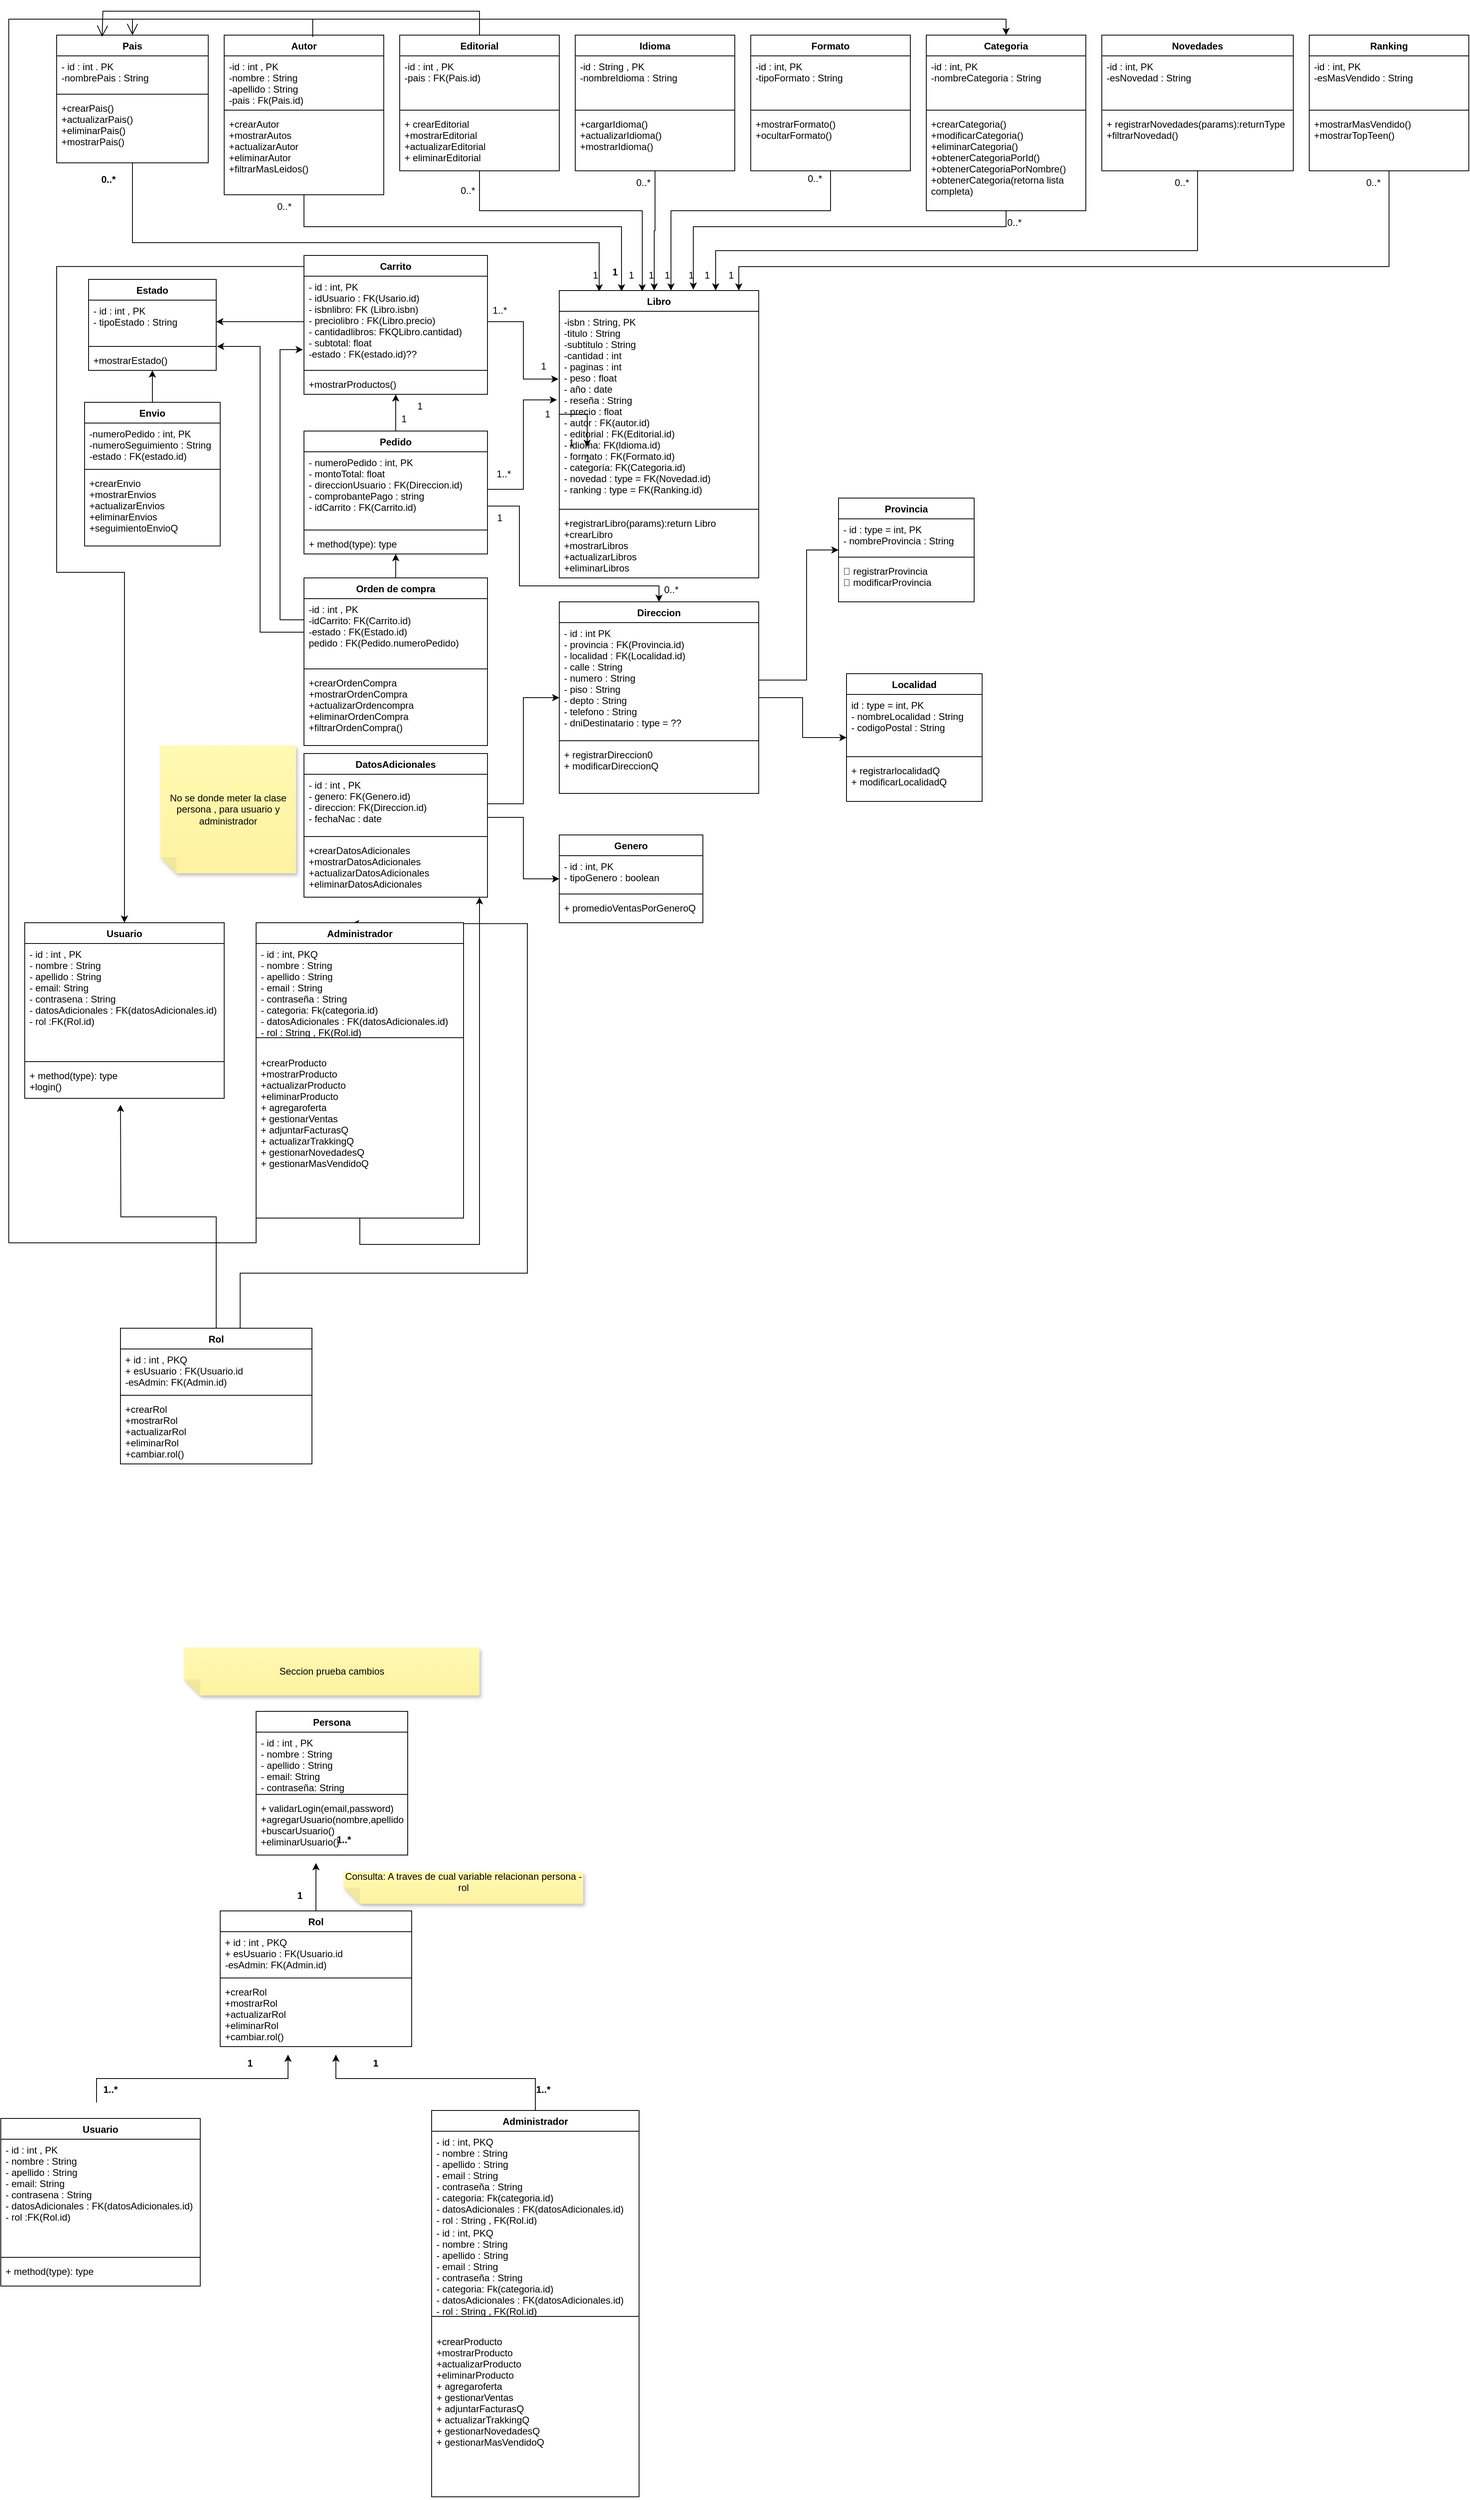 <mxfile version="20.5.1" type="device"><diagram id="RPrsGjgtALGVi8eHBsVi" name="Página-1"><mxGraphModel dx="1108" dy="5131" grid="1" gridSize="10" guides="1" tooltips="1" connect="1" arrows="1" fold="1" page="1" pageScale="1" pageWidth="3300" pageHeight="4681" math="0" shadow="0"><root><mxCell id="0"/><mxCell id="1" parent="0"/><mxCell id="KtkGh6tQBa25c3It2I7N-142" style="edgeStyle=orthogonalEdgeStyle;rounded=0;orthogonalLoop=1;jettySize=auto;html=1;entryX=0.2;entryY=0.003;entryDx=0;entryDy=0;entryPerimeter=0;" parent="1" source="KtkGh6tQBa25c3It2I7N-6" target="KtkGh6tQBa25c3It2I7N-34" edge="1"><mxGeometry relative="1" as="geometry"><Array as="points"><mxPoint x="165" y="300"/><mxPoint x="750" y="300"/></Array></mxGeometry></mxCell><mxCell id="KtkGh6tQBa25c3It2I7N-6" value="Pais" style="swimlane;fontStyle=1;align=center;verticalAlign=top;childLayout=stackLayout;horizontal=1;startSize=26;horizontalStack=0;resizeParent=1;resizeParentMax=0;resizeLast=0;collapsible=1;marginBottom=0;" parent="1" vertex="1"><mxGeometry x="70" y="40" width="190" height="160" as="geometry"/></mxCell><mxCell id="KtkGh6tQBa25c3It2I7N-7" value="- id : int . PK&#10;-nombrePais : String" style="text;strokeColor=none;fillColor=none;align=left;verticalAlign=top;spacingLeft=4;spacingRight=4;overflow=hidden;rotatable=0;points=[[0,0.5],[1,0.5]];portConstraint=eastwest;" parent="KtkGh6tQBa25c3It2I7N-6" vertex="1"><mxGeometry y="26" width="190" height="44" as="geometry"/></mxCell><mxCell id="KtkGh6tQBa25c3It2I7N-8" value="" style="line;strokeWidth=1;fillColor=none;align=left;verticalAlign=middle;spacingTop=-1;spacingLeft=3;spacingRight=3;rotatable=0;labelPosition=right;points=[];portConstraint=eastwest;strokeColor=inherit;" parent="KtkGh6tQBa25c3It2I7N-6" vertex="1"><mxGeometry y="70" width="190" height="8" as="geometry"/></mxCell><mxCell id="KtkGh6tQBa25c3It2I7N-9" value="+crearPais()&#10;+actualizarPais()&#10;+eliminarPais()&#10;+mostrarPais()" style="text;strokeColor=none;fillColor=none;align=left;verticalAlign=top;spacingLeft=4;spacingRight=4;overflow=hidden;rotatable=0;points=[[0,0.5],[1,0.5]];portConstraint=eastwest;" parent="KtkGh6tQBa25c3It2I7N-6" vertex="1"><mxGeometry y="78" width="190" height="82" as="geometry"/></mxCell><mxCell id="KtkGh6tQBa25c3It2I7N-143" style="edgeStyle=orthogonalEdgeStyle;rounded=0;orthogonalLoop=1;jettySize=auto;html=1;entryX=0.312;entryY=0.003;entryDx=0;entryDy=0;entryPerimeter=0;" parent="1" source="KtkGh6tQBa25c3It2I7N-10" target="KtkGh6tQBa25c3It2I7N-34" edge="1"><mxGeometry relative="1" as="geometry"><Array as="points"><mxPoint x="380" y="280"/><mxPoint x="778" y="280"/></Array></mxGeometry></mxCell><mxCell id="KtkGh6tQBa25c3It2I7N-10" value="Autor" style="swimlane;fontStyle=1;align=center;verticalAlign=top;childLayout=stackLayout;horizontal=1;startSize=26;horizontalStack=0;resizeParent=1;resizeParentMax=0;resizeLast=0;collapsible=1;marginBottom=0;" parent="1" vertex="1"><mxGeometry x="280" y="40" width="200" height="200" as="geometry"/></mxCell><mxCell id="KtkGh6tQBa25c3It2I7N-11" value="-id : int , PK&#10;-nombre : String&#10;-apellido : String&#10;-pais : Fk(Pais.id)" style="text;strokeColor=none;fillColor=none;align=left;verticalAlign=top;spacingLeft=4;spacingRight=4;overflow=hidden;rotatable=0;points=[[0,0.5],[1,0.5]];portConstraint=eastwest;" parent="KtkGh6tQBa25c3It2I7N-10" vertex="1"><mxGeometry y="26" width="200" height="64" as="geometry"/></mxCell><mxCell id="KtkGh6tQBa25c3It2I7N-12" value="" style="line;strokeWidth=1;fillColor=none;align=left;verticalAlign=middle;spacingTop=-1;spacingLeft=3;spacingRight=3;rotatable=0;labelPosition=right;points=[];portConstraint=eastwest;strokeColor=inherit;" parent="KtkGh6tQBa25c3It2I7N-10" vertex="1"><mxGeometry y="90" width="200" height="8" as="geometry"/></mxCell><mxCell id="KtkGh6tQBa25c3It2I7N-13" value="+crearAutor&#10;+mostrarAutos&#10;+actualizarAutor&#10;+eliminarAutor&#10;+filtrarMasLeidos()" style="text;strokeColor=none;fillColor=none;align=left;verticalAlign=top;spacingLeft=4;spacingRight=4;overflow=hidden;rotatable=0;points=[[0,0.5],[1,0.5]];portConstraint=eastwest;" parent="KtkGh6tQBa25c3It2I7N-10" vertex="1"><mxGeometry y="98" width="200" height="102" as="geometry"/></mxCell><mxCell id="KtkGh6tQBa25c3It2I7N-144" style="edgeStyle=orthogonalEdgeStyle;rounded=0;orthogonalLoop=1;jettySize=auto;html=1;entryX=0.416;entryY=0.003;entryDx=0;entryDy=0;entryPerimeter=0;" parent="1" source="KtkGh6tQBa25c3It2I7N-14" target="KtkGh6tQBa25c3It2I7N-34" edge="1"><mxGeometry relative="1" as="geometry"><Array as="points"><mxPoint x="600" y="260"/><mxPoint x="804" y="260"/></Array></mxGeometry></mxCell><mxCell id="KtkGh6tQBa25c3It2I7N-14" value="Editorial" style="swimlane;fontStyle=1;align=center;verticalAlign=top;childLayout=stackLayout;horizontal=1;startSize=26;horizontalStack=0;resizeParent=1;resizeParentMax=0;resizeLast=0;collapsible=1;marginBottom=0;" parent="1" vertex="1"><mxGeometry x="500" y="40" width="200" height="170" as="geometry"/></mxCell><mxCell id="KtkGh6tQBa25c3It2I7N-15" value="-id : int , PK&#10;-pais : FK(Pais.id)" style="text;strokeColor=none;fillColor=none;align=left;verticalAlign=top;spacingLeft=4;spacingRight=4;overflow=hidden;rotatable=0;points=[[0,0.5],[1,0.5]];portConstraint=eastwest;" parent="KtkGh6tQBa25c3It2I7N-14" vertex="1"><mxGeometry y="26" width="200" height="64" as="geometry"/></mxCell><mxCell id="KtkGh6tQBa25c3It2I7N-16" value="" style="line;strokeWidth=1;fillColor=none;align=left;verticalAlign=middle;spacingTop=-1;spacingLeft=3;spacingRight=3;rotatable=0;labelPosition=right;points=[];portConstraint=eastwest;strokeColor=inherit;" parent="KtkGh6tQBa25c3It2I7N-14" vertex="1"><mxGeometry y="90" width="200" height="8" as="geometry"/></mxCell><mxCell id="KtkGh6tQBa25c3It2I7N-17" value="+ crearEditorial&#10;+mostrarEditorial&#10;+actualizarEditorial&#10;+ eliminarEditorial&#10;" style="text;strokeColor=none;fillColor=none;align=left;verticalAlign=top;spacingLeft=4;spacingRight=4;overflow=hidden;rotatable=0;points=[[0,0.5],[1,0.5]];portConstraint=eastwest;" parent="KtkGh6tQBa25c3It2I7N-14" vertex="1"><mxGeometry y="98" width="200" height="72" as="geometry"/></mxCell><mxCell id="KtkGh6tQBa25c3It2I7N-145" style="edgeStyle=orthogonalEdgeStyle;rounded=0;orthogonalLoop=1;jettySize=auto;html=1;entryX=0.476;entryY=0;entryDx=0;entryDy=0;entryPerimeter=0;" parent="1" source="KtkGh6tQBa25c3It2I7N-18" target="KtkGh6tQBa25c3It2I7N-34" edge="1"><mxGeometry relative="1" as="geometry"><mxPoint x="819" y="350" as="targetPoint"/></mxGeometry></mxCell><mxCell id="KtkGh6tQBa25c3It2I7N-18" value="Idioma" style="swimlane;fontStyle=1;align=center;verticalAlign=top;childLayout=stackLayout;horizontal=1;startSize=26;horizontalStack=0;resizeParent=1;resizeParentMax=0;resizeLast=0;collapsible=1;marginBottom=0;" parent="1" vertex="1"><mxGeometry x="720" y="40" width="200" height="170" as="geometry"/></mxCell><mxCell id="KtkGh6tQBa25c3It2I7N-19" value="-id : String , PK&#10;-nombreIdioma : String" style="text;strokeColor=none;fillColor=none;align=left;verticalAlign=top;spacingLeft=4;spacingRight=4;overflow=hidden;rotatable=0;points=[[0,0.5],[1,0.5]];portConstraint=eastwest;" parent="KtkGh6tQBa25c3It2I7N-18" vertex="1"><mxGeometry y="26" width="200" height="64" as="geometry"/></mxCell><mxCell id="KtkGh6tQBa25c3It2I7N-20" value="" style="line;strokeWidth=1;fillColor=none;align=left;verticalAlign=middle;spacingTop=-1;spacingLeft=3;spacingRight=3;rotatable=0;labelPosition=right;points=[];portConstraint=eastwest;strokeColor=inherit;" parent="KtkGh6tQBa25c3It2I7N-18" vertex="1"><mxGeometry y="90" width="200" height="8" as="geometry"/></mxCell><mxCell id="KtkGh6tQBa25c3It2I7N-21" value="+cargarIdioma()&#10;+actualizarIdioma()&#10;+mostrarIdioma()&#10;" style="text;strokeColor=none;fillColor=none;align=left;verticalAlign=top;spacingLeft=4;spacingRight=4;overflow=hidden;rotatable=0;points=[[0,0.5],[1,0.5]];portConstraint=eastwest;" parent="KtkGh6tQBa25c3It2I7N-18" vertex="1"><mxGeometry y="98" width="200" height="72" as="geometry"/></mxCell><mxCell id="KtkGh6tQBa25c3It2I7N-147" style="edgeStyle=orthogonalEdgeStyle;rounded=0;orthogonalLoop=1;jettySize=auto;html=1;entryX=0.56;entryY=0;entryDx=0;entryDy=0;entryPerimeter=0;" parent="1" source="KtkGh6tQBa25c3It2I7N-22" target="KtkGh6tQBa25c3It2I7N-34" edge="1"><mxGeometry relative="1" as="geometry"><mxPoint x="840" y="350" as="targetPoint"/><Array as="points"><mxPoint x="1040" y="260"/><mxPoint x="840" y="260"/></Array></mxGeometry></mxCell><mxCell id="KtkGh6tQBa25c3It2I7N-22" value="Formato&#10;" style="swimlane;fontStyle=1;align=center;verticalAlign=top;childLayout=stackLayout;horizontal=1;startSize=26;horizontalStack=0;resizeParent=1;resizeParentMax=0;resizeLast=0;collapsible=1;marginBottom=0;" parent="1" vertex="1"><mxGeometry x="940" y="40" width="200" height="170" as="geometry"/></mxCell><mxCell id="KtkGh6tQBa25c3It2I7N-23" value="-id : int, PK&#10;-tipoFormato : String" style="text;strokeColor=none;fillColor=none;align=left;verticalAlign=top;spacingLeft=4;spacingRight=4;overflow=hidden;rotatable=0;points=[[0,0.5],[1,0.5]];portConstraint=eastwest;" parent="KtkGh6tQBa25c3It2I7N-22" vertex="1"><mxGeometry y="26" width="200" height="64" as="geometry"/></mxCell><mxCell id="KtkGh6tQBa25c3It2I7N-24" value="" style="line;strokeWidth=1;fillColor=none;align=left;verticalAlign=middle;spacingTop=-1;spacingLeft=3;spacingRight=3;rotatable=0;labelPosition=right;points=[];portConstraint=eastwest;strokeColor=inherit;" parent="KtkGh6tQBa25c3It2I7N-22" vertex="1"><mxGeometry y="90" width="200" height="8" as="geometry"/></mxCell><mxCell id="KtkGh6tQBa25c3It2I7N-25" value="+mostrarFormato()&#10;+ocultarFormato()" style="text;strokeColor=none;fillColor=none;align=left;verticalAlign=top;spacingLeft=4;spacingRight=4;overflow=hidden;rotatable=0;points=[[0,0.5],[1,0.5]];portConstraint=eastwest;" parent="KtkGh6tQBa25c3It2I7N-22" vertex="1"><mxGeometry y="98" width="200" height="72" as="geometry"/></mxCell><mxCell id="KtkGh6tQBa25c3It2I7N-148" style="edgeStyle=orthogonalEdgeStyle;rounded=0;orthogonalLoop=1;jettySize=auto;html=1;entryX=0.672;entryY=-0.003;entryDx=0;entryDy=0;entryPerimeter=0;" parent="1" source="KtkGh6tQBa25c3It2I7N-26" target="KtkGh6tQBa25c3It2I7N-34" edge="1"><mxGeometry relative="1" as="geometry"><Array as="points"><mxPoint x="1260" y="280"/><mxPoint x="868" y="280"/></Array></mxGeometry></mxCell><mxCell id="KtkGh6tQBa25c3It2I7N-26" value="Categoria" style="swimlane;fontStyle=1;align=center;verticalAlign=top;childLayout=stackLayout;horizontal=1;startSize=26;horizontalStack=0;resizeParent=1;resizeParentMax=0;resizeLast=0;collapsible=1;marginBottom=0;" parent="1" vertex="1"><mxGeometry x="1160" y="40" width="200" height="220" as="geometry"/></mxCell><mxCell id="KtkGh6tQBa25c3It2I7N-27" value="-id : int, PK&#10;-nombreCategoria : String" style="text;strokeColor=none;fillColor=none;align=left;verticalAlign=top;spacingLeft=4;spacingRight=4;overflow=hidden;rotatable=0;points=[[0,0.5],[1,0.5]];portConstraint=eastwest;" parent="KtkGh6tQBa25c3It2I7N-26" vertex="1"><mxGeometry y="26" width="200" height="64" as="geometry"/></mxCell><mxCell id="KtkGh6tQBa25c3It2I7N-28" value="" style="line;strokeWidth=1;fillColor=none;align=left;verticalAlign=middle;spacingTop=-1;spacingLeft=3;spacingRight=3;rotatable=0;labelPosition=right;points=[];portConstraint=eastwest;strokeColor=inherit;" parent="KtkGh6tQBa25c3It2I7N-26" vertex="1"><mxGeometry y="90" width="200" height="8" as="geometry"/></mxCell><mxCell id="KtkGh6tQBa25c3It2I7N-29" value="+crearCategoria()&#10;+modificarCategoria()&#10;+eliminarCategoria()&#10;+obtenerCategoriaPorId()&#10;+obtenerCategoriaPorNombre()&#10;+obtenerCategoria(retorna lista &#10;completa)&#10;" style="text;strokeColor=none;fillColor=none;align=left;verticalAlign=top;spacingLeft=4;spacingRight=4;overflow=hidden;rotatable=0;points=[[0,0.5],[1,0.5]];portConstraint=eastwest;" parent="KtkGh6tQBa25c3It2I7N-26" vertex="1"><mxGeometry y="98" width="200" height="122" as="geometry"/></mxCell><mxCell id="KtkGh6tQBa25c3It2I7N-149" style="edgeStyle=orthogonalEdgeStyle;rounded=0;orthogonalLoop=1;jettySize=auto;html=1;entryX=0.784;entryY=0;entryDx=0;entryDy=0;entryPerimeter=0;" parent="1" source="KtkGh6tQBa25c3It2I7N-30" target="KtkGh6tQBa25c3It2I7N-34" edge="1"><mxGeometry relative="1" as="geometry"><mxPoint x="896" y="356" as="targetPoint"/><Array as="points"><mxPoint x="1500" y="310"/><mxPoint x="896" y="310"/></Array></mxGeometry></mxCell><mxCell id="KtkGh6tQBa25c3It2I7N-30" value="Novedades" style="swimlane;fontStyle=1;align=center;verticalAlign=top;childLayout=stackLayout;horizontal=1;startSize=26;horizontalStack=0;resizeParent=1;resizeParentMax=0;resizeLast=0;collapsible=1;marginBottom=0;" parent="1" vertex="1"><mxGeometry x="1380" y="40" width="240" height="170" as="geometry"/></mxCell><mxCell id="KtkGh6tQBa25c3It2I7N-31" value="-id : int, PK&#10;-esNovedad : String" style="text;strokeColor=none;fillColor=none;align=left;verticalAlign=top;spacingLeft=4;spacingRight=4;overflow=hidden;rotatable=0;points=[[0,0.5],[1,0.5]];portConstraint=eastwest;" parent="KtkGh6tQBa25c3It2I7N-30" vertex="1"><mxGeometry y="26" width="240" height="64" as="geometry"/></mxCell><mxCell id="KtkGh6tQBa25c3It2I7N-32" value="" style="line;strokeWidth=1;fillColor=none;align=left;verticalAlign=middle;spacingTop=-1;spacingLeft=3;spacingRight=3;rotatable=0;labelPosition=right;points=[];portConstraint=eastwest;strokeColor=inherit;" parent="KtkGh6tQBa25c3It2I7N-30" vertex="1"><mxGeometry y="90" width="240" height="8" as="geometry"/></mxCell><mxCell id="KtkGh6tQBa25c3It2I7N-33" value="+ registrarNovedades(params):returnType&#10;+filtrarNovedad()" style="text;strokeColor=none;fillColor=none;align=left;verticalAlign=top;spacingLeft=4;spacingRight=4;overflow=hidden;rotatable=0;points=[[0,0.5],[1,0.5]];portConstraint=eastwest;" parent="KtkGh6tQBa25c3It2I7N-30" vertex="1"><mxGeometry y="98" width="240" height="72" as="geometry"/></mxCell><mxCell id="KtkGh6tQBa25c3It2I7N-34" value="Libro" style="swimlane;fontStyle=1;align=center;verticalAlign=top;childLayout=stackLayout;horizontal=1;startSize=26;horizontalStack=0;resizeParent=1;resizeParentMax=0;resizeLast=0;collapsible=1;marginBottom=0;" parent="1" vertex="1"><mxGeometry x="700" y="360" width="250" height="360" as="geometry"/></mxCell><mxCell id="KtkGh6tQBa25c3It2I7N-35" value="-isbn : String, PK&#10;-titulo : String&#10;-subtitulo : String&#10;-cantidad : int&#10;- paginas : int&#10;-&#9;peso : float&#10;-&#9;año : date&#10;-&#9;reseña : String&#10;-&#9;precio : float&#10;-&#9;autor : FK(autor.id)&#10;-&#9;editorial : FK(Editorial.id)&#10;-&#9;idioma: FK(ldioma.id)&#10;-&#9;formato : FK(Formato.id)&#10;-&#9;categoría: FK(Categoria.id)&#10;-&#9;novedad : type = FK(Novedad.id)&#10;-&#9;ranking : type = FK(Ranking.id)&#10;" style="text;strokeColor=none;fillColor=none;align=left;verticalAlign=top;spacingLeft=4;spacingRight=4;overflow=hidden;rotatable=0;points=[[0,0.5],[1,0.5]];portConstraint=eastwest;" parent="KtkGh6tQBa25c3It2I7N-34" vertex="1"><mxGeometry y="26" width="250" height="244" as="geometry"/></mxCell><mxCell id="KtkGh6tQBa25c3It2I7N-36" value="" style="line;strokeWidth=1;fillColor=none;align=left;verticalAlign=middle;spacingTop=-1;spacingLeft=3;spacingRight=3;rotatable=0;labelPosition=right;points=[];portConstraint=eastwest;strokeColor=inherit;" parent="KtkGh6tQBa25c3It2I7N-34" vertex="1"><mxGeometry y="270" width="250" height="8" as="geometry"/></mxCell><mxCell id="KtkGh6tQBa25c3It2I7N-37" value="+registrarLibro(params):return Libro&#10;+crearLibro&#10;+mostrarLibros&#10;+actualizarLibros&#10;+eliminarLibros" style="text;strokeColor=none;fillColor=none;align=left;verticalAlign=top;spacingLeft=4;spacingRight=4;overflow=hidden;rotatable=0;points=[[0,0.5],[1,0.5]];portConstraint=eastwest;" parent="KtkGh6tQBa25c3It2I7N-34" vertex="1"><mxGeometry y="278" width="250" height="82" as="geometry"/></mxCell><mxCell id="KtkGh6tQBa25c3It2I7N-44" value="" style="endArrow=open;endFill=1;endSize=12;html=1;rounded=0;exitX=0.555;exitY=0.012;exitDx=0;exitDy=0;exitPerimeter=0;entryX=0.5;entryY=0;entryDx=0;entryDy=0;" parent="1" source="KtkGh6tQBa25c3It2I7N-10" target="KtkGh6tQBa25c3It2I7N-6" edge="1"><mxGeometry width="160" relative="1" as="geometry"><mxPoint x="200" y="20" as="sourcePoint"/><mxPoint x="360" y="20" as="targetPoint"/><Array as="points"><mxPoint x="391" y="20"/><mxPoint x="165" y="20"/></Array></mxGeometry></mxCell><mxCell id="KtkGh6tQBa25c3It2I7N-45" value="" style="endArrow=open;endFill=1;endSize=12;html=1;rounded=0;exitX=0.5;exitY=0;exitDx=0;exitDy=0;entryX=0.3;entryY=0.013;entryDx=0;entryDy=0;entryPerimeter=0;" parent="1" source="KtkGh6tQBa25c3It2I7N-14" target="KtkGh6tQBa25c3It2I7N-6" edge="1"><mxGeometry width="160" relative="1" as="geometry"><mxPoint x="480" y="10" as="sourcePoint"/><mxPoint x="240" y="-40" as="targetPoint"/><Array as="points"><mxPoint x="600" y="10"/><mxPoint x="128" y="10"/></Array></mxGeometry></mxCell><mxCell id="KtkGh6tQBa25c3It2I7N-150" style="edgeStyle=orthogonalEdgeStyle;rounded=0;orthogonalLoop=1;jettySize=auto;html=1;" parent="1" source="KtkGh6tQBa25c3It2I7N-53" edge="1"><mxGeometry relative="1" as="geometry"><mxPoint x="925" y="360" as="targetPoint"/><Array as="points"><mxPoint x="1740" y="330"/><mxPoint x="925" y="330"/></Array></mxGeometry></mxCell><mxCell id="KtkGh6tQBa25c3It2I7N-53" value="Ranking" style="swimlane;fontStyle=1;align=center;verticalAlign=top;childLayout=stackLayout;horizontal=1;startSize=26;horizontalStack=0;resizeParent=1;resizeParentMax=0;resizeLast=0;collapsible=1;marginBottom=0;" parent="1" vertex="1"><mxGeometry x="1640" y="40" width="200" height="170" as="geometry"/></mxCell><mxCell id="KtkGh6tQBa25c3It2I7N-54" value="-id : int, PK&#10;-esMasVendido : String" style="text;strokeColor=none;fillColor=none;align=left;verticalAlign=top;spacingLeft=4;spacingRight=4;overflow=hidden;rotatable=0;points=[[0,0.5],[1,0.5]];portConstraint=eastwest;" parent="KtkGh6tQBa25c3It2I7N-53" vertex="1"><mxGeometry y="26" width="200" height="64" as="geometry"/></mxCell><mxCell id="KtkGh6tQBa25c3It2I7N-55" value="" style="line;strokeWidth=1;fillColor=none;align=left;verticalAlign=middle;spacingTop=-1;spacingLeft=3;spacingRight=3;rotatable=0;labelPosition=right;points=[];portConstraint=eastwest;strokeColor=inherit;" parent="KtkGh6tQBa25c3It2I7N-53" vertex="1"><mxGeometry y="90" width="200" height="8" as="geometry"/></mxCell><mxCell id="KtkGh6tQBa25c3It2I7N-56" value="+mostrarMasVendido()&#10;+mostrarTopTeen()" style="text;strokeColor=none;fillColor=none;align=left;verticalAlign=top;spacingLeft=4;spacingRight=4;overflow=hidden;rotatable=0;points=[[0,0.5],[1,0.5]];portConstraint=eastwest;" parent="KtkGh6tQBa25c3It2I7N-53" vertex="1"><mxGeometry y="98" width="200" height="72" as="geometry"/></mxCell><mxCell id="KtkGh6tQBa25c3It2I7N-131" style="edgeStyle=orthogonalEdgeStyle;rounded=0;orthogonalLoop=1;jettySize=auto;html=1;exitX=0;exitY=0.08;exitDx=0;exitDy=0;exitPerimeter=0;" parent="1" source="KtkGh6tQBa25c3It2I7N-78" target="KtkGh6tQBa25c3It2I7N-58" edge="1"><mxGeometry relative="1" as="geometry"><mxPoint x="70" y="310" as="sourcePoint"/><Array as="points"><mxPoint x="70" y="330"/><mxPoint x="70" y="713"/></Array></mxGeometry></mxCell><mxCell id="KtkGh6tQBa25c3It2I7N-58" value="Usuario" style="swimlane;fontStyle=1;align=center;verticalAlign=top;childLayout=stackLayout;horizontal=1;startSize=26;horizontalStack=0;resizeParent=1;resizeParentMax=0;resizeLast=0;collapsible=1;marginBottom=0;" parent="1" vertex="1"><mxGeometry x="30" y="1152" width="250" height="220" as="geometry"/></mxCell><mxCell id="KtkGh6tQBa25c3It2I7N-59" value="-&#9;id : int , PK&#10;-&#9;nombre : String&#10;-&#9;apellido : String&#10;-&#9;email: String&#10;-&#9;contrasena : String&#10;-&#9;datosAdicionales : FK(datosAdicionales.id)&#10;-&#9;rol :FK(Rol.id)" style="text;strokeColor=none;fillColor=none;align=left;verticalAlign=top;spacingLeft=4;spacingRight=4;overflow=hidden;rotatable=0;points=[[0,0.5],[1,0.5]];portConstraint=eastwest;" parent="KtkGh6tQBa25c3It2I7N-58" vertex="1"><mxGeometry y="26" width="250" height="144" as="geometry"/></mxCell><mxCell id="KtkGh6tQBa25c3It2I7N-60" value="" style="line;strokeWidth=1;fillColor=none;align=left;verticalAlign=middle;spacingTop=-1;spacingLeft=3;spacingRight=3;rotatable=0;labelPosition=right;points=[];portConstraint=eastwest;strokeColor=inherit;" parent="KtkGh6tQBa25c3It2I7N-58" vertex="1"><mxGeometry y="170" width="250" height="8" as="geometry"/></mxCell><mxCell id="KtkGh6tQBa25c3It2I7N-61" value="+ method(type): type&#10;+login()" style="text;strokeColor=none;fillColor=none;align=left;verticalAlign=top;spacingLeft=4;spacingRight=4;overflow=hidden;rotatable=0;points=[[0,0.5],[1,0.5]];portConstraint=eastwest;" parent="KtkGh6tQBa25c3It2I7N-58" vertex="1"><mxGeometry y="178" width="250" height="42" as="geometry"/></mxCell><mxCell id="KtkGh6tQBa25c3It2I7N-135" style="edgeStyle=orthogonalEdgeStyle;rounded=0;orthogonalLoop=1;jettySize=auto;html=1;exitX=0.5;exitY=0;exitDx=0;exitDy=0;" parent="1" source="KtkGh6tQBa25c3It2I7N-62" edge="1"><mxGeometry relative="1" as="geometry"><mxPoint x="150" y="1380" as="targetPoint"/></mxGeometry></mxCell><mxCell id="KtkGh6tQBa25c3It2I7N-136" value="" style="edgeStyle=orthogonalEdgeStyle;rounded=0;orthogonalLoop=1;jettySize=auto;html=1;entryX=0.462;entryY=0.003;entryDx=0;entryDy=0;entryPerimeter=0;" parent="1" source="KtkGh6tQBa25c3It2I7N-62" target="KtkGh6tQBa25c3It2I7N-66" edge="1"><mxGeometry relative="1" as="geometry"><Array as="points"><mxPoint x="300" y="1591"/><mxPoint x="660" y="1591"/><mxPoint x="660" y="1153"/></Array></mxGeometry></mxCell><mxCell id="KtkGh6tQBa25c3It2I7N-62" value="Rol" style="swimlane;fontStyle=1;align=center;verticalAlign=top;childLayout=stackLayout;horizontal=1;startSize=26;horizontalStack=0;resizeParent=1;resizeParentMax=0;resizeLast=0;collapsible=1;marginBottom=0;" parent="1" vertex="1"><mxGeometry x="150" y="1660" width="240" height="170" as="geometry"/></mxCell><mxCell id="KtkGh6tQBa25c3It2I7N-63" value="+&#9;id : int , PKQ&#10;+&#9;esUsuario : FK(Usuario.id&#10;-esAdmin: FK(Admin.id)" style="text;strokeColor=none;fillColor=none;align=left;verticalAlign=top;spacingLeft=4;spacingRight=4;overflow=hidden;rotatable=0;points=[[0,0.5],[1,0.5]];portConstraint=eastwest;" parent="KtkGh6tQBa25c3It2I7N-62" vertex="1"><mxGeometry y="26" width="240" height="54" as="geometry"/></mxCell><mxCell id="KtkGh6tQBa25c3It2I7N-64" value="" style="line;strokeWidth=1;fillColor=none;align=left;verticalAlign=middle;spacingTop=-1;spacingLeft=3;spacingRight=3;rotatable=0;labelPosition=right;points=[];portConstraint=eastwest;strokeColor=inherit;" parent="KtkGh6tQBa25c3It2I7N-62" vertex="1"><mxGeometry y="80" width="240" height="8" as="geometry"/></mxCell><mxCell id="KtkGh6tQBa25c3It2I7N-65" value="+crearRol&#10;+mostrarRol&#10;+actualizarRol&#10;+eliminarRol&#10;+cambiar.rol()" style="text;strokeColor=none;fillColor=none;align=left;verticalAlign=top;spacingLeft=4;spacingRight=4;overflow=hidden;rotatable=0;points=[[0,0.5],[1,0.5]];portConstraint=eastwest;" parent="KtkGh6tQBa25c3It2I7N-62" vertex="1"><mxGeometry y="88" width="240" height="82" as="geometry"/></mxCell><mxCell id="KtkGh6tQBa25c3It2I7N-137" style="edgeStyle=orthogonalEdgeStyle;rounded=0;orthogonalLoop=1;jettySize=auto;html=1;" parent="1" source="KtkGh6tQBa25c3It2I7N-66" target="KtkGh6tQBa25c3It2I7N-70" edge="1"><mxGeometry relative="1" as="geometry"><Array as="points"><mxPoint x="600" y="1555"/></Array></mxGeometry></mxCell><mxCell id="KtkGh6tQBa25c3It2I7N-66" value="Administrador" style="swimlane;fontStyle=1;align=center;verticalAlign=top;childLayout=stackLayout;horizontal=1;startSize=26;horizontalStack=0;resizeParent=1;resizeParentMax=0;resizeLast=0;collapsible=1;marginBottom=0;" parent="1" vertex="1"><mxGeometry x="320" y="1152" width="260" height="370" as="geometry"/></mxCell><mxCell id="KtkGh6tQBa25c3It2I7N-67" value="-&#9;id : int, PKQ&#10;-&#9;nombre : String&#10;-&#9;apellido : String&#10;-&#9;email : String&#10;-&#9;contraseña : String&#10;- categoria: Fk(categoria.id)&#10;-&#9;datosAdicionales : FK(datosAdicionales.id)&#10;-&#9;rol : String , FK(Rol.id)" style="text;strokeColor=none;fillColor=none;align=left;verticalAlign=top;spacingLeft=4;spacingRight=4;overflow=hidden;rotatable=0;points=[[0,0.5],[1,0.5]];portConstraint=eastwest;" parent="KtkGh6tQBa25c3It2I7N-66" vertex="1"><mxGeometry y="26" width="260" height="114" as="geometry"/></mxCell><mxCell id="KtkGh6tQBa25c3It2I7N-68" value="" style="line;strokeWidth=1;fillColor=none;align=left;verticalAlign=middle;spacingTop=-1;spacingLeft=3;spacingRight=3;rotatable=0;labelPosition=right;points=[];portConstraint=eastwest;strokeColor=inherit;" parent="KtkGh6tQBa25c3It2I7N-66" vertex="1"><mxGeometry y="140" width="260" height="8" as="geometry"/></mxCell><mxCell id="KtkGh6tQBa25c3It2I7N-69" value="&#10;+crearProducto&#10;+mostrarProducto&#10;+actualizarProducto&#10;+eliminarProducto&#10;+&#9;agregaroferta&#10;+&#9;gestionarVentas &#10;+&#9;adjuntarFacturasQ&#10;+&#9;actualizarTrakkingQ&#10;+&#9;gestionarNovedadesQ&#10;+&#9;gestionarMasVendidoQ" style="text;strokeColor=none;fillColor=none;align=left;verticalAlign=top;spacingLeft=4;spacingRight=4;overflow=hidden;rotatable=0;points=[[0,0.5],[1,0.5]];portConstraint=eastwest;" parent="KtkGh6tQBa25c3It2I7N-66" vertex="1"><mxGeometry y="148" width="260" height="222" as="geometry"/></mxCell><mxCell id="KtkGh6tQBa25c3It2I7N-141" style="edgeStyle=orthogonalEdgeStyle;rounded=0;orthogonalLoop=1;jettySize=auto;html=1;" parent="1" source="KtkGh6tQBa25c3It2I7N-70" target="KtkGh6tQBa25c3It2I7N-74" edge="1"><mxGeometry relative="1" as="geometry"><Array as="points"><mxPoint x="655" y="1020"/><mxPoint x="655" y="1097"/></Array></mxGeometry></mxCell><mxCell id="KtkGh6tQBa25c3It2I7N-70" value="DatosAdicionales" style="swimlane;fontStyle=1;align=center;verticalAlign=top;childLayout=stackLayout;horizontal=1;startSize=26;horizontalStack=0;resizeParent=1;resizeParentMax=0;resizeLast=0;collapsible=1;marginBottom=0;" parent="1" vertex="1"><mxGeometry x="380" y="940" width="230" height="180" as="geometry"/></mxCell><mxCell id="KtkGh6tQBa25c3It2I7N-71" value="-&#9;id : int , PK&#10;-&#9;genero: FK(Genero.id)&#10;-&#9;direccion: FK(Direccion.id)&#10;-&#9;fechaNac : date" style="text;strokeColor=none;fillColor=none;align=left;verticalAlign=top;spacingLeft=4;spacingRight=4;overflow=hidden;rotatable=0;points=[[0,0.5],[1,0.5]];portConstraint=eastwest;" parent="KtkGh6tQBa25c3It2I7N-70" vertex="1"><mxGeometry y="26" width="230" height="74" as="geometry"/></mxCell><mxCell id="KtkGh6tQBa25c3It2I7N-72" value="" style="line;strokeWidth=1;fillColor=none;align=left;verticalAlign=middle;spacingTop=-1;spacingLeft=3;spacingRight=3;rotatable=0;labelPosition=right;points=[];portConstraint=eastwest;strokeColor=inherit;" parent="KtkGh6tQBa25c3It2I7N-70" vertex="1"><mxGeometry y="100" width="230" height="8" as="geometry"/></mxCell><mxCell id="KtkGh6tQBa25c3It2I7N-73" value="+crearDatosAdicionales&#10;+mostrarDatosAdicionales&#10;+actualizarDatosAdicionales&#10;+eliminarDatosAdicionales" style="text;strokeColor=none;fillColor=none;align=left;verticalAlign=top;spacingLeft=4;spacingRight=4;overflow=hidden;rotatable=0;points=[[0,0.5],[1,0.5]];portConstraint=eastwest;" parent="KtkGh6tQBa25c3It2I7N-70" vertex="1"><mxGeometry y="108" width="230" height="72" as="geometry"/></mxCell><mxCell id="KtkGh6tQBa25c3It2I7N-74" value="Genero" style="swimlane;fontStyle=1;align=center;verticalAlign=top;childLayout=stackLayout;horizontal=1;startSize=26;horizontalStack=0;resizeParent=1;resizeParentMax=0;resizeLast=0;collapsible=1;marginBottom=0;" parent="1" vertex="1"><mxGeometry x="700" y="1042" width="180" height="110" as="geometry"/></mxCell><mxCell id="KtkGh6tQBa25c3It2I7N-75" value="-&#9;id : int, PK&#10;-&#9;tipoGenero : boolean&#10;" style="text;strokeColor=none;fillColor=none;align=left;verticalAlign=top;spacingLeft=4;spacingRight=4;overflow=hidden;rotatable=0;points=[[0,0.5],[1,0.5]];portConstraint=eastwest;" parent="KtkGh6tQBa25c3It2I7N-74" vertex="1"><mxGeometry y="26" width="180" height="44" as="geometry"/></mxCell><mxCell id="KtkGh6tQBa25c3It2I7N-76" value="" style="line;strokeWidth=1;fillColor=none;align=left;verticalAlign=middle;spacingTop=-1;spacingLeft=3;spacingRight=3;rotatable=0;labelPosition=right;points=[];portConstraint=eastwest;strokeColor=inherit;" parent="KtkGh6tQBa25c3It2I7N-74" vertex="1"><mxGeometry y="70" width="180" height="8" as="geometry"/></mxCell><mxCell id="KtkGh6tQBa25c3It2I7N-77" value="+ promedioVentasPorGeneroQ" style="text;strokeColor=none;fillColor=none;align=left;verticalAlign=top;spacingLeft=4;spacingRight=4;overflow=hidden;rotatable=0;points=[[0,0.5],[1,0.5]];portConstraint=eastwest;" parent="KtkGh6tQBa25c3It2I7N-74" vertex="1"><mxGeometry y="78" width="180" height="32" as="geometry"/></mxCell><mxCell id="KtkGh6tQBa25c3It2I7N-78" value="Carrito" style="swimlane;fontStyle=1;align=center;verticalAlign=top;childLayout=stackLayout;horizontal=1;startSize=26;horizontalStack=0;resizeParent=1;resizeParentMax=0;resizeLast=0;collapsible=1;marginBottom=0;" parent="1" vertex="1"><mxGeometry x="380" y="316" width="230" height="174" as="geometry"/></mxCell><mxCell id="KtkGh6tQBa25c3It2I7N-79" value="-&#9;id : int, PK&#10;-&#9;idUsuario : FK(Usario.id)&#10;-&#9;isbnlibro: FK (Libro.isbn)&#10;-&#9;preciolibro : FK(Libro.precio)&#10;-&#9;cantidadlibros: FKQLibro.cantidad)&#10;-&#9;subtotal: float&#10;-estado : FK(estado.id)??" style="text;strokeColor=none;fillColor=none;align=left;verticalAlign=top;spacingLeft=4;spacingRight=4;overflow=hidden;rotatable=0;points=[[0,0.5],[1,0.5]];portConstraint=eastwest;" parent="KtkGh6tQBa25c3It2I7N-78" vertex="1"><mxGeometry y="26" width="230" height="114" as="geometry"/></mxCell><mxCell id="KtkGh6tQBa25c3It2I7N-80" value="" style="line;strokeWidth=1;fillColor=none;align=left;verticalAlign=middle;spacingTop=-1;spacingLeft=3;spacingRight=3;rotatable=0;labelPosition=right;points=[];portConstraint=eastwest;strokeColor=inherit;" parent="KtkGh6tQBa25c3It2I7N-78" vertex="1"><mxGeometry y="140" width="230" height="8" as="geometry"/></mxCell><mxCell id="KtkGh6tQBa25c3It2I7N-81" value="+mostrarProductos()" style="text;strokeColor=none;fillColor=none;align=left;verticalAlign=top;spacingLeft=4;spacingRight=4;overflow=hidden;rotatable=0;points=[[0,0.5],[1,0.5]];portConstraint=eastwest;" parent="KtkGh6tQBa25c3It2I7N-78" vertex="1"><mxGeometry y="148" width="230" height="26" as="geometry"/></mxCell><mxCell id="KtkGh6tQBa25c3It2I7N-82" value="Estado" style="swimlane;fontStyle=1;align=center;verticalAlign=top;childLayout=stackLayout;horizontal=1;startSize=26;horizontalStack=0;resizeParent=1;resizeParentMax=0;resizeLast=0;collapsible=1;marginBottom=0;" parent="1" vertex="1"><mxGeometry x="110" y="346" width="160" height="114" as="geometry"/></mxCell><mxCell id="KtkGh6tQBa25c3It2I7N-83" value="-&#9;id : int , PK&#10;-&#9;tipoEstado : String" style="text;strokeColor=none;fillColor=none;align=left;verticalAlign=top;spacingLeft=4;spacingRight=4;overflow=hidden;rotatable=0;points=[[0,0.5],[1,0.5]];portConstraint=eastwest;" parent="KtkGh6tQBa25c3It2I7N-82" vertex="1"><mxGeometry y="26" width="160" height="54" as="geometry"/></mxCell><mxCell id="KtkGh6tQBa25c3It2I7N-84" value="" style="line;strokeWidth=1;fillColor=none;align=left;verticalAlign=middle;spacingTop=-1;spacingLeft=3;spacingRight=3;rotatable=0;labelPosition=right;points=[];portConstraint=eastwest;strokeColor=inherit;" parent="KtkGh6tQBa25c3It2I7N-82" vertex="1"><mxGeometry y="80" width="160" height="8" as="geometry"/></mxCell><mxCell id="KtkGh6tQBa25c3It2I7N-85" value="+mostrarEstado()" style="text;strokeColor=none;fillColor=none;align=left;verticalAlign=top;spacingLeft=4;spacingRight=4;overflow=hidden;rotatable=0;points=[[0,0.5],[1,0.5]];portConstraint=eastwest;" parent="KtkGh6tQBa25c3It2I7N-82" vertex="1"><mxGeometry y="88" width="160" height="26" as="geometry"/></mxCell><mxCell id="KtkGh6tQBa25c3It2I7N-128" style="edgeStyle=orthogonalEdgeStyle;rounded=0;orthogonalLoop=1;jettySize=auto;html=1;exitX=0.5;exitY=0;exitDx=0;exitDy=0;" parent="1" source="KtkGh6tQBa25c3It2I7N-86" target="KtkGh6tQBa25c3It2I7N-78" edge="1"><mxGeometry relative="1" as="geometry"/></mxCell><mxCell id="KtkGh6tQBa25c3It2I7N-86" value="Pedido" style="swimlane;fontStyle=1;align=center;verticalAlign=top;childLayout=stackLayout;horizontal=1;startSize=26;horizontalStack=0;resizeParent=1;resizeParentMax=0;resizeLast=0;collapsible=1;marginBottom=0;" parent="1" vertex="1"><mxGeometry x="380" y="536" width="230" height="154" as="geometry"/></mxCell><mxCell id="KtkGh6tQBa25c3It2I7N-87" value="-&#9;numeroPedido : int, PK&#10;-&#9;montoTotal: float&#10;-&#9;direccionUsuario : FK(Direccion.id)&#10;-&#9;comprobantePago : string&#10;-&#9;idCarrito : FK(Carrito.id)" style="text;strokeColor=none;fillColor=none;align=left;verticalAlign=top;spacingLeft=4;spacingRight=4;overflow=hidden;rotatable=0;points=[[0,0.5],[1,0.5]];portConstraint=eastwest;" parent="KtkGh6tQBa25c3It2I7N-86" vertex="1"><mxGeometry y="26" width="230" height="94" as="geometry"/></mxCell><mxCell id="KtkGh6tQBa25c3It2I7N-88" value="" style="line;strokeWidth=1;fillColor=none;align=left;verticalAlign=middle;spacingTop=-1;spacingLeft=3;spacingRight=3;rotatable=0;labelPosition=right;points=[];portConstraint=eastwest;strokeColor=inherit;" parent="KtkGh6tQBa25c3It2I7N-86" vertex="1"><mxGeometry y="120" width="230" height="8" as="geometry"/></mxCell><mxCell id="KtkGh6tQBa25c3It2I7N-89" value="+ method(type): type" style="text;strokeColor=none;fillColor=none;align=left;verticalAlign=top;spacingLeft=4;spacingRight=4;overflow=hidden;rotatable=0;points=[[0,0.5],[1,0.5]];portConstraint=eastwest;" parent="KtkGh6tQBa25c3It2I7N-86" vertex="1"><mxGeometry y="128" width="230" height="26" as="geometry"/></mxCell><mxCell id="KtkGh6tQBa25c3It2I7N-130" style="edgeStyle=orthogonalEdgeStyle;rounded=0;orthogonalLoop=1;jettySize=auto;html=1;exitX=0.5;exitY=0;exitDx=0;exitDy=0;" parent="1" source="KtkGh6tQBa25c3It2I7N-90" target="KtkGh6tQBa25c3It2I7N-82" edge="1"><mxGeometry relative="1" as="geometry"/></mxCell><mxCell id="KtkGh6tQBa25c3It2I7N-90" value="Envio" style="swimlane;fontStyle=1;align=center;verticalAlign=top;childLayout=stackLayout;horizontal=1;startSize=26;horizontalStack=0;resizeParent=1;resizeParentMax=0;resizeLast=0;collapsible=1;marginBottom=0;" parent="1" vertex="1"><mxGeometry x="105" y="500" width="170" height="180" as="geometry"/></mxCell><mxCell id="KtkGh6tQBa25c3It2I7N-91" value="-numeroPedido : int, PK&#10;-numeroSeguimiento : String&#10;-estado : FK(estado.id)" style="text;strokeColor=none;fillColor=none;align=left;verticalAlign=top;spacingLeft=4;spacingRight=4;overflow=hidden;rotatable=0;points=[[0,0.5],[1,0.5]];portConstraint=eastwest;" parent="KtkGh6tQBa25c3It2I7N-90" vertex="1"><mxGeometry y="26" width="170" height="54" as="geometry"/></mxCell><mxCell id="KtkGh6tQBa25c3It2I7N-92" value="" style="line;strokeWidth=1;fillColor=none;align=left;verticalAlign=middle;spacingTop=-1;spacingLeft=3;spacingRight=3;rotatable=0;labelPosition=right;points=[];portConstraint=eastwest;strokeColor=inherit;" parent="KtkGh6tQBa25c3It2I7N-90" vertex="1"><mxGeometry y="80" width="170" height="8" as="geometry"/></mxCell><mxCell id="KtkGh6tQBa25c3It2I7N-93" value="+crearEnvio &#10;+mostrarEnvios &#10;+actualizarEnvios &#10;+eliminarEnvios    &#10;+seguimientoEnvioQ" style="text;strokeColor=none;fillColor=none;align=left;verticalAlign=top;spacingLeft=4;spacingRight=4;overflow=hidden;rotatable=0;points=[[0,0.5],[1,0.5]];portConstraint=eastwest;" parent="KtkGh6tQBa25c3It2I7N-90" vertex="1"><mxGeometry y="88" width="170" height="92" as="geometry"/></mxCell><mxCell id="KtkGh6tQBa25c3It2I7N-126" style="edgeStyle=orthogonalEdgeStyle;rounded=0;orthogonalLoop=1;jettySize=auto;html=1;exitX=0;exitY=0.25;exitDx=0;exitDy=0;entryX=-0.006;entryY=0.807;entryDx=0;entryDy=0;entryPerimeter=0;" parent="1" source="KtkGh6tQBa25c3It2I7N-94" target="KtkGh6tQBa25c3It2I7N-79" edge="1"><mxGeometry relative="1" as="geometry"><Array as="points"><mxPoint x="380" y="772"/><mxPoint x="350" y="772"/><mxPoint x="350" y="434"/></Array></mxGeometry></mxCell><mxCell id="KtkGh6tQBa25c3It2I7N-127" style="edgeStyle=orthogonalEdgeStyle;rounded=0;orthogonalLoop=1;jettySize=auto;html=1;exitX=0.5;exitY=0;exitDx=0;exitDy=0;" parent="1" source="KtkGh6tQBa25c3It2I7N-94" target="KtkGh6tQBa25c3It2I7N-86" edge="1"><mxGeometry relative="1" as="geometry"/></mxCell><mxCell id="KtkGh6tQBa25c3It2I7N-94" value="Orden de compra" style="swimlane;fontStyle=1;align=center;verticalAlign=top;childLayout=stackLayout;horizontal=1;startSize=26;horizontalStack=0;resizeParent=1;resizeParentMax=0;resizeLast=0;collapsible=1;marginBottom=0;" parent="1" vertex="1"><mxGeometry x="380" y="720" width="230" height="210" as="geometry"/></mxCell><mxCell id="KtkGh6tQBa25c3It2I7N-95" value="-id : int , PK&#10;-idCarrito: FK(Carrito.id)&#10;-estado : FK(Estado.id)&#10;pedido : FK(Pedido.numeroPedido)" style="text;strokeColor=none;fillColor=none;align=left;verticalAlign=top;spacingLeft=4;spacingRight=4;overflow=hidden;rotatable=0;points=[[0,0.5],[1,0.5]];portConstraint=eastwest;" parent="KtkGh6tQBa25c3It2I7N-94" vertex="1"><mxGeometry y="26" width="230" height="84" as="geometry"/></mxCell><mxCell id="KtkGh6tQBa25c3It2I7N-96" value="" style="line;strokeWidth=1;fillColor=none;align=left;verticalAlign=middle;spacingTop=-1;spacingLeft=3;spacingRight=3;rotatable=0;labelPosition=right;points=[];portConstraint=eastwest;strokeColor=inherit;" parent="KtkGh6tQBa25c3It2I7N-94" vertex="1"><mxGeometry y="110" width="230" height="8" as="geometry"/></mxCell><mxCell id="KtkGh6tQBa25c3It2I7N-97" value="+crearOrdenCompra&#10;+mostrarOrdenCompra&#10;+actualizarOrdencompra&#10;+eliminarOrdenCompra&#10;+filtrarOrdenCompra()" style="text;strokeColor=none;fillColor=none;align=left;verticalAlign=top;spacingLeft=4;spacingRight=4;overflow=hidden;rotatable=0;points=[[0,0.5],[1,0.5]];portConstraint=eastwest;" parent="KtkGh6tQBa25c3It2I7N-94" vertex="1"><mxGeometry y="118" width="230" height="92" as="geometry"/></mxCell><mxCell id="KtkGh6tQBa25c3It2I7N-98" value="Direccion" style="swimlane;fontStyle=1;align=center;verticalAlign=top;childLayout=stackLayout;horizontal=1;startSize=26;horizontalStack=0;resizeParent=1;resizeParentMax=0;resizeLast=0;collapsible=1;marginBottom=0;" parent="1" vertex="1"><mxGeometry x="700" y="750" width="250" height="240" as="geometry"/></mxCell><mxCell id="KtkGh6tQBa25c3It2I7N-99" value="-&#9;id : int PK&#10;-&#9;provincia : FK(Provincia.id)&#10;-&#9;localidad : FK(Localidad.id)&#10;-&#9;calle : String&#10;-&#9;numero : String &#10;-&#9;piso : String&#10;-&#9;depto : String&#10;-&#9;telefono : String&#10;-&#9;dniDestinatario : type = ??" style="text;strokeColor=none;fillColor=none;align=left;verticalAlign=top;spacingLeft=4;spacingRight=4;overflow=hidden;rotatable=0;points=[[0,0.5],[1,0.5]];portConstraint=eastwest;" parent="KtkGh6tQBa25c3It2I7N-98" vertex="1"><mxGeometry y="26" width="250" height="144" as="geometry"/></mxCell><mxCell id="KtkGh6tQBa25c3It2I7N-100" value="" style="line;strokeWidth=1;fillColor=none;align=left;verticalAlign=middle;spacingTop=-1;spacingLeft=3;spacingRight=3;rotatable=0;labelPosition=right;points=[];portConstraint=eastwest;strokeColor=inherit;" parent="KtkGh6tQBa25c3It2I7N-98" vertex="1"><mxGeometry y="170" width="250" height="8" as="geometry"/></mxCell><mxCell id="KtkGh6tQBa25c3It2I7N-101" value="+&#9;registrarDireccion0&#10;+&#9;modificarDireccionQ &#10;" style="text;strokeColor=none;fillColor=none;align=left;verticalAlign=top;spacingLeft=4;spacingRight=4;overflow=hidden;rotatable=0;points=[[0,0.5],[1,0.5]];portConstraint=eastwest;" parent="KtkGh6tQBa25c3It2I7N-98" vertex="1"><mxGeometry y="178" width="250" height="62" as="geometry"/></mxCell><mxCell id="KtkGh6tQBa25c3It2I7N-102" value="Provincia" style="swimlane;fontStyle=1;align=center;verticalAlign=top;childLayout=stackLayout;horizontal=1;startSize=26;horizontalStack=0;resizeParent=1;resizeParentMax=0;resizeLast=0;collapsible=1;marginBottom=0;" parent="1" vertex="1"><mxGeometry x="1050" y="620" width="170" height="130" as="geometry"/></mxCell><mxCell id="KtkGh6tQBa25c3It2I7N-103" value="-&#9;id : type = int, PK&#10;- nombreProvincia : String&#10;" style="text;strokeColor=none;fillColor=none;align=left;verticalAlign=top;spacingLeft=4;spacingRight=4;overflow=hidden;rotatable=0;points=[[0,0.5],[1,0.5]];portConstraint=eastwest;" parent="KtkGh6tQBa25c3It2I7N-102" vertex="1"><mxGeometry y="26" width="170" height="44" as="geometry"/></mxCell><mxCell id="KtkGh6tQBa25c3It2I7N-104" value="" style="line;strokeWidth=1;fillColor=none;align=left;verticalAlign=middle;spacingTop=-1;spacingLeft=3;spacingRight=3;rotatable=0;labelPosition=right;points=[];portConstraint=eastwest;strokeColor=inherit;" parent="KtkGh6tQBa25c3It2I7N-102" vertex="1"><mxGeometry y="70" width="170" height="8" as="geometry"/></mxCell><mxCell id="KtkGh6tQBa25c3It2I7N-105" value="􀀏&#9;registrarProvincia &#10;􀀏&#9;modificarProvincia&#10;" style="text;strokeColor=none;fillColor=none;align=left;verticalAlign=top;spacingLeft=4;spacingRight=4;overflow=hidden;rotatable=0;points=[[0,0.5],[1,0.5]];portConstraint=eastwest;" parent="KtkGh6tQBa25c3It2I7N-102" vertex="1"><mxGeometry y="78" width="170" height="52" as="geometry"/></mxCell><mxCell id="KtkGh6tQBa25c3It2I7N-106" value="Localidad" style="swimlane;fontStyle=1;align=center;verticalAlign=top;childLayout=stackLayout;horizontal=1;startSize=26;horizontalStack=0;resizeParent=1;resizeParentMax=0;resizeLast=0;collapsible=1;marginBottom=0;" parent="1" vertex="1"><mxGeometry x="1060" y="840" width="170" height="160" as="geometry"/></mxCell><mxCell id="KtkGh6tQBa25c3It2I7N-107" value="id : type = int, PK&#10;-&#9;nombreLocalidad : String&#10;-&#9;codigoPostal : String" style="text;strokeColor=none;fillColor=none;align=left;verticalAlign=top;spacingLeft=4;spacingRight=4;overflow=hidden;rotatable=0;points=[[0,0.5],[1,0.5]];portConstraint=eastwest;" parent="KtkGh6tQBa25c3It2I7N-106" vertex="1"><mxGeometry y="26" width="170" height="74" as="geometry"/></mxCell><mxCell id="KtkGh6tQBa25c3It2I7N-108" value="" style="line;strokeWidth=1;fillColor=none;align=left;verticalAlign=middle;spacingTop=-1;spacingLeft=3;spacingRight=3;rotatable=0;labelPosition=right;points=[];portConstraint=eastwest;strokeColor=inherit;" parent="KtkGh6tQBa25c3It2I7N-106" vertex="1"><mxGeometry y="100" width="170" height="8" as="geometry"/></mxCell><mxCell id="KtkGh6tQBa25c3It2I7N-109" value="+&#9;registrarlocalidadQ&#10;+&#9;modificarLocalidadQ&#10;" style="text;strokeColor=none;fillColor=none;align=left;verticalAlign=top;spacingLeft=4;spacingRight=4;overflow=hidden;rotatable=0;points=[[0,0.5],[1,0.5]];portConstraint=eastwest;" parent="KtkGh6tQBa25c3It2I7N-106" vertex="1"><mxGeometry y="108" width="170" height="52" as="geometry"/></mxCell><mxCell id="KtkGh6tQBa25c3It2I7N-112" style="edgeStyle=orthogonalEdgeStyle;rounded=0;orthogonalLoop=1;jettySize=auto;html=1;exitX=1;exitY=0.5;exitDx=0;exitDy=0;entryX=-0.012;entryY=0.455;entryDx=0;entryDy=0;entryPerimeter=0;" parent="1" source="KtkGh6tQBa25c3It2I7N-87" target="KtkGh6tQBa25c3It2I7N-35" edge="1"><mxGeometry relative="1" as="geometry"/></mxCell><mxCell id="KtkGh6tQBa25c3It2I7N-113" style="edgeStyle=orthogonalEdgeStyle;rounded=0;orthogonalLoop=1;jettySize=auto;html=1;exitX=1;exitY=0.5;exitDx=0;exitDy=0;entryX=-0.004;entryY=0.348;entryDx=0;entryDy=0;entryPerimeter=0;" parent="1" source="KtkGh6tQBa25c3It2I7N-79" target="KtkGh6tQBa25c3It2I7N-35" edge="1"><mxGeometry relative="1" as="geometry"/></mxCell><mxCell id="KtkGh6tQBa25c3It2I7N-115" style="edgeStyle=orthogonalEdgeStyle;rounded=0;orthogonalLoop=1;jettySize=auto;html=1;exitX=0;exitY=0.5;exitDx=0;exitDy=0;entryX=1;entryY=0.5;entryDx=0;entryDy=0;" parent="1" source="KtkGh6tQBa25c3It2I7N-79" target="KtkGh6tQBa25c3It2I7N-83" edge="1"><mxGeometry relative="1" as="geometry"/></mxCell><mxCell id="KtkGh6tQBa25c3It2I7N-125" style="edgeStyle=orthogonalEdgeStyle;rounded=0;orthogonalLoop=1;jettySize=auto;html=1;exitX=0;exitY=0.5;exitDx=0;exitDy=0;entryX=1.006;entryY=-0.154;entryDx=0;entryDy=0;entryPerimeter=0;" parent="1" source="KtkGh6tQBa25c3It2I7N-95" target="KtkGh6tQBa25c3It2I7N-85" edge="1"><mxGeometry relative="1" as="geometry"/></mxCell><mxCell id="KtkGh6tQBa25c3It2I7N-133" style="edgeStyle=orthogonalEdgeStyle;rounded=0;orthogonalLoop=1;jettySize=auto;html=1;" parent="1" source="KtkGh6tQBa25c3It2I7N-71" target="KtkGh6tQBa25c3It2I7N-98" edge="1"><mxGeometry relative="1" as="geometry"/></mxCell><mxCell id="KtkGh6tQBa25c3It2I7N-138" style="edgeStyle=orthogonalEdgeStyle;rounded=0;orthogonalLoop=1;jettySize=auto;html=1;entryX=0.5;entryY=0;entryDx=0;entryDy=0;" parent="1" source="KtkGh6tQBa25c3It2I7N-87" target="KtkGh6tQBa25c3It2I7N-98" edge="1"><mxGeometry relative="1" as="geometry"><Array as="points"><mxPoint x="650" y="630"/><mxPoint x="650" y="730"/><mxPoint x="825" y="730"/></Array></mxGeometry></mxCell><mxCell id="KtkGh6tQBa25c3It2I7N-139" style="edgeStyle=orthogonalEdgeStyle;rounded=0;orthogonalLoop=1;jettySize=auto;html=1;exitX=1;exitY=0.5;exitDx=0;exitDy=0;" parent="1" source="KtkGh6tQBa25c3It2I7N-99" target="KtkGh6tQBa25c3It2I7N-102" edge="1"><mxGeometry relative="1" as="geometry"><Array as="points"><mxPoint x="1010" y="848"/><mxPoint x="1010" y="685"/></Array></mxGeometry></mxCell><mxCell id="KtkGh6tQBa25c3It2I7N-140" style="edgeStyle=orthogonalEdgeStyle;rounded=0;orthogonalLoop=1;jettySize=auto;html=1;exitX=1;exitY=0.5;exitDx=0;exitDy=0;" parent="1" source="KtkGh6tQBa25c3It2I7N-99" target="KtkGh6tQBa25c3It2I7N-106" edge="1"><mxGeometry relative="1" as="geometry"><Array as="points"><mxPoint x="950" y="870"/><mxPoint x="1005" y="870"/><mxPoint x="1005" y="920"/></Array></mxGeometry></mxCell><mxCell id="rpaKzbLIqjEjpwTOn8aV-1" style="edgeStyle=orthogonalEdgeStyle;rounded=0;orthogonalLoop=1;jettySize=auto;html=1;exitX=0;exitY=0.5;exitDx=0;exitDy=0;entryX=0.5;entryY=0;entryDx=0;entryDy=0;" parent="1" source="KtkGh6tQBa25c3It2I7N-67" target="KtkGh6tQBa25c3It2I7N-26" edge="1"><mxGeometry relative="1" as="geometry"><Array as="points"><mxPoint x="10" y="1553"/><mxPoint x="10" y="20"/><mxPoint x="1260" y="20"/></Array></mxGeometry></mxCell><mxCell id="rpaKzbLIqjEjpwTOn8aV-2" value="No se donde meter la clase persona , para usuario y administrador" style="shape=note;whiteSpace=wrap;html=1;backgroundOutline=1;fontColor=#000000;darkOpacity=0.05;fillColor=#FFF9B2;strokeColor=none;fillStyle=solid;direction=west;gradientDirection=north;gradientColor=#FFF2A1;shadow=1;size=20;pointerEvents=1;" parent="1" vertex="1"><mxGeometry x="200" y="930" width="170" height="160" as="geometry"/></mxCell><mxCell id="rpcco1AF08TvoT7Qy3M6-1" value="Seccion prueba cambios" style="shape=note;whiteSpace=wrap;html=1;backgroundOutline=1;fontColor=#000000;darkOpacity=0.05;fillColor=#FFF9B2;strokeColor=none;fillStyle=solid;direction=west;gradientDirection=north;gradientColor=#FFF2A1;shadow=1;size=20;pointerEvents=1;" parent="1" vertex="1"><mxGeometry x="230" y="2060" width="370" height="60" as="geometry"/></mxCell><mxCell id="rpcco1AF08TvoT7Qy3M6-2" value="Persona" style="swimlane;fontStyle=1;align=center;verticalAlign=top;childLayout=stackLayout;horizontal=1;startSize=26;horizontalStack=0;resizeParent=1;resizeParentMax=0;resizeLast=0;collapsible=1;marginBottom=0;" parent="1" vertex="1"><mxGeometry x="320" y="2140" width="190" height="180" as="geometry"/></mxCell><mxCell id="rpcco1AF08TvoT7Qy3M6-3" value="- id : int , PK&#10;- nombre : String&#10;- apellido : String&#10;- email: String&#10;- contraseña: String" style="text;strokeColor=none;fillColor=none;align=left;verticalAlign=top;spacingLeft=4;spacingRight=4;overflow=hidden;rotatable=0;points=[[0,0.5],[1,0.5]];portConstraint=eastwest;" parent="rpcco1AF08TvoT7Qy3M6-2" vertex="1"><mxGeometry y="26" width="190" height="74" as="geometry"/></mxCell><mxCell id="rpcco1AF08TvoT7Qy3M6-4" value="" style="line;strokeWidth=1;fillColor=none;align=left;verticalAlign=middle;spacingTop=-1;spacingLeft=3;spacingRight=3;rotatable=0;labelPosition=right;points=[];portConstraint=eastwest;strokeColor=inherit;" parent="rpcco1AF08TvoT7Qy3M6-2" vertex="1"><mxGeometry y="100" width="190" height="8" as="geometry"/></mxCell><mxCell id="rpcco1AF08TvoT7Qy3M6-5" value="+ validarLogin(email,password)&#10;+agregarUsuario(nombre,apellido,password)&#10;+buscarUsuario()&#10;+eliminarUsuario()" style="text;strokeColor=none;fillColor=none;align=left;verticalAlign=top;spacingLeft=4;spacingRight=4;overflow=hidden;rotatable=0;points=[[0,0.5],[1,0.5]];portConstraint=eastwest;" parent="rpcco1AF08TvoT7Qy3M6-2" vertex="1"><mxGeometry y="108" width="190" height="72" as="geometry"/></mxCell><mxCell id="rpcco1AF08TvoT7Qy3M6-6" value="Usuario" style="swimlane;fontStyle=1;align=center;verticalAlign=top;childLayout=stackLayout;horizontal=1;startSize=26;horizontalStack=0;resizeParent=1;resizeParentMax=0;resizeLast=0;collapsible=1;marginBottom=0;" parent="1" vertex="1"><mxGeometry y="2650" width="250" height="210" as="geometry"/></mxCell><mxCell id="rpcco1AF08TvoT7Qy3M6-7" value="-&#9;id : int , PK&#10;-&#9;nombre : String&#10;-&#9;apellido : String&#10;-&#9;email: String&#10;-&#9;contrasena : String&#10;-&#9;datosAdicionales : FK(datosAdicionales.id)&#10;-&#9;rol :FK(Rol.id)" style="text;strokeColor=none;fillColor=none;align=left;verticalAlign=top;spacingLeft=4;spacingRight=4;overflow=hidden;rotatable=0;points=[[0,0.5],[1,0.5]];portConstraint=eastwest;" parent="rpcco1AF08TvoT7Qy3M6-6" vertex="1"><mxGeometry y="26" width="250" height="144" as="geometry"/></mxCell><mxCell id="rpcco1AF08TvoT7Qy3M6-8" value="" style="line;strokeWidth=1;fillColor=none;align=left;verticalAlign=middle;spacingTop=-1;spacingLeft=3;spacingRight=3;rotatable=0;labelPosition=right;points=[];portConstraint=eastwest;strokeColor=inherit;" parent="rpcco1AF08TvoT7Qy3M6-6" vertex="1"><mxGeometry y="170" width="250" height="8" as="geometry"/></mxCell><mxCell id="rpcco1AF08TvoT7Qy3M6-9" value="+ method(type): type" style="text;strokeColor=none;fillColor=none;align=left;verticalAlign=top;spacingLeft=4;spacingRight=4;overflow=hidden;rotatable=0;points=[[0,0.5],[1,0.5]];portConstraint=eastwest;" parent="rpcco1AF08TvoT7Qy3M6-6" vertex="1"><mxGeometry y="178" width="250" height="32" as="geometry"/></mxCell><mxCell id="rpcco1AF08TvoT7Qy3M6-10" value="Administrador" style="swimlane;fontStyle=1;align=center;verticalAlign=top;childLayout=stackLayout;horizontal=1;startSize=26;horizontalStack=0;resizeParent=1;resizeParentMax=0;resizeLast=0;collapsible=1;marginBottom=0;" parent="1" vertex="1"><mxGeometry x="540" y="2640" width="260" height="484" as="geometry"/></mxCell><mxCell id="nd57lvP4lcwnwgOwQ-n1-2" value="-&#9;id : int, PKQ&#10;-&#9;nombre : String&#10;-&#9;apellido : String&#10;-&#9;email : String&#10;-&#9;contraseña : String&#10;- categoria: Fk(categoria.id)&#10;-&#9;datosAdicionales : FK(datosAdicionales.id)&#10;-&#9;rol : String , FK(Rol.id)" style="text;strokeColor=none;fillColor=none;align=left;verticalAlign=top;spacingLeft=4;spacingRight=4;overflow=hidden;rotatable=0;points=[[0,0.5],[1,0.5]];portConstraint=eastwest;" parent="rpcco1AF08TvoT7Qy3M6-10" vertex="1"><mxGeometry y="26" width="260" height="114" as="geometry"/></mxCell><mxCell id="rpcco1AF08TvoT7Qy3M6-11" value="-&#9;id : int, PKQ&#10;-&#9;nombre : String&#10;-&#9;apellido : String&#10;-&#9;email : String&#10;-&#9;contraseña : String&#10;- categoria: Fk(categoria.id)&#10;-&#9;datosAdicionales : FK(datosAdicionales.id)&#10;-&#9;rol : String , FK(Rol.id)" style="text;strokeColor=none;fillColor=none;align=left;verticalAlign=top;spacingLeft=4;spacingRight=4;overflow=hidden;rotatable=0;points=[[0,0.5],[1,0.5]];portConstraint=eastwest;" parent="rpcco1AF08TvoT7Qy3M6-10" vertex="1"><mxGeometry y="140" width="260" height="114" as="geometry"/></mxCell><mxCell id="rpcco1AF08TvoT7Qy3M6-12" value="" style="line;strokeWidth=1;fillColor=none;align=left;verticalAlign=middle;spacingTop=-1;spacingLeft=3;spacingRight=3;rotatable=0;labelPosition=right;points=[];portConstraint=eastwest;strokeColor=inherit;" parent="rpcco1AF08TvoT7Qy3M6-10" vertex="1"><mxGeometry y="254" width="260" height="8" as="geometry"/></mxCell><mxCell id="rpcco1AF08TvoT7Qy3M6-13" value="&#10;+crearProducto&#10;+mostrarProducto&#10;+actualizarProducto&#10;+eliminarProducto&#10;+&#9;agregaroferta&#10;+&#9;gestionarVentas &#10;+&#9;adjuntarFacturasQ&#10;+&#9;actualizarTrakkingQ&#10;+&#9;gestionarNovedadesQ&#10;+&#9;gestionarMasVendidoQ" style="text;strokeColor=none;fillColor=none;align=left;verticalAlign=top;spacingLeft=4;spacingRight=4;overflow=hidden;rotatable=0;points=[[0,0.5],[1,0.5]];portConstraint=eastwest;" parent="rpcco1AF08TvoT7Qy3M6-10" vertex="1"><mxGeometry y="262" width="260" height="222" as="geometry"/></mxCell><mxCell id="rpcco1AF08TvoT7Qy3M6-16" value="Rol" style="swimlane;fontStyle=1;align=center;verticalAlign=top;childLayout=stackLayout;horizontal=1;startSize=26;horizontalStack=0;resizeParent=1;resizeParentMax=0;resizeLast=0;collapsible=1;marginBottom=0;" parent="1" vertex="1"><mxGeometry x="275" y="2390" width="240" height="170" as="geometry"/></mxCell><mxCell id="rpcco1AF08TvoT7Qy3M6-17" value="+&#9;id : int , PKQ&#10;+&#9;esUsuario : FK(Usuario.id&#10;-esAdmin: FK(Admin.id)" style="text;strokeColor=none;fillColor=none;align=left;verticalAlign=top;spacingLeft=4;spacingRight=4;overflow=hidden;rotatable=0;points=[[0,0.5],[1,0.5]];portConstraint=eastwest;" parent="rpcco1AF08TvoT7Qy3M6-16" vertex="1"><mxGeometry y="26" width="240" height="54" as="geometry"/></mxCell><mxCell id="rpcco1AF08TvoT7Qy3M6-18" value="" style="line;strokeWidth=1;fillColor=none;align=left;verticalAlign=middle;spacingTop=-1;spacingLeft=3;spacingRight=3;rotatable=0;labelPosition=right;points=[];portConstraint=eastwest;strokeColor=inherit;" parent="rpcco1AF08TvoT7Qy3M6-16" vertex="1"><mxGeometry y="80" width="240" height="8" as="geometry"/></mxCell><mxCell id="rpcco1AF08TvoT7Qy3M6-19" value="+crearRol&#10;+mostrarRol&#10;+actualizarRol&#10;+eliminarRol&#10;+cambiar.rol()" style="text;strokeColor=none;fillColor=none;align=left;verticalAlign=top;spacingLeft=4;spacingRight=4;overflow=hidden;rotatable=0;points=[[0,0.5],[1,0.5]];portConstraint=eastwest;" parent="rpcco1AF08TvoT7Qy3M6-16" vertex="1"><mxGeometry y="88" width="240" height="82" as="geometry"/></mxCell><mxCell id="rpcco1AF08TvoT7Qy3M6-37" value="1..*" style="text;align=center;fontStyle=1;verticalAlign=middle;spacingLeft=3;spacingRight=3;strokeColor=none;rotatable=0;points=[[0,0.5],[1,0.5]];portConstraint=eastwest;" parent="1" vertex="1"><mxGeometry x="400" y="2290" width="60" height="20" as="geometry"/></mxCell><mxCell id="rpcco1AF08TvoT7Qy3M6-38" value="1" style="text;align=center;fontStyle=1;verticalAlign=middle;spacingLeft=3;spacingRight=3;strokeColor=none;rotatable=0;points=[[0,0.5],[1,0.5]];portConstraint=eastwest;" parent="1" vertex="1"><mxGeometry x="290" y="2360" width="170" height="20" as="geometry"/></mxCell><mxCell id="rpcco1AF08TvoT7Qy3M6-39" value="1..*" style="text;align=center;fontStyle=1;verticalAlign=middle;spacingLeft=3;spacingRight=3;strokeColor=none;rotatable=0;points=[[0,0.5],[1,0.5]];portConstraint=eastwest;" parent="1" vertex="1"><mxGeometry x="95" y="2595" width="85" height="36" as="geometry"/></mxCell><mxCell id="rpcco1AF08TvoT7Qy3M6-41" style="edgeStyle=orthogonalEdgeStyle;rounded=0;orthogonalLoop=1;jettySize=auto;html=1;" parent="1" edge="1"><mxGeometry relative="1" as="geometry"><mxPoint x="360" y="2570" as="targetPoint"/><mxPoint x="120" y="2630" as="sourcePoint"/><Array as="points"><mxPoint x="360" y="2600"/></Array></mxGeometry></mxCell><mxCell id="rpcco1AF08TvoT7Qy3M6-43" value="1..*" style="text;align=center;fontStyle=1;verticalAlign=middle;spacingLeft=3;spacingRight=3;strokeColor=none;rotatable=0;points=[[0,0.5],[1,0.5]];portConstraint=eastwest;" parent="1" vertex="1"><mxGeometry x="640" y="2600" width="80" height="26" as="geometry"/></mxCell><mxCell id="rpcco1AF08TvoT7Qy3M6-45" value="Consulta: A traves de cual variable relacionan persona - rol&lt;br&gt;&amp;nbsp;" style="shape=note;whiteSpace=wrap;html=1;backgroundOutline=1;fontColor=#000000;darkOpacity=0.05;fillColor=#FFF9B2;strokeColor=none;fillStyle=solid;direction=west;gradientDirection=north;gradientColor=#FFF2A1;shadow=1;size=20;pointerEvents=1;" parent="1" vertex="1"><mxGeometry x="430" y="2341" width="300" height="40" as="geometry"/></mxCell><mxCell id="nd57lvP4lcwnwgOwQ-n1-1" value="" style="endArrow=classic;html=1;rounded=0;exitX=0.5;exitY=0;exitDx=0;exitDy=0;" parent="1" source="rpcco1AF08TvoT7Qy3M6-16" edge="1"><mxGeometry width="50" height="50" relative="1" as="geometry"><mxPoint x="540" y="2350" as="sourcePoint"/><mxPoint x="395" y="2330" as="targetPoint"/><Array as="points"/></mxGeometry></mxCell><mxCell id="nd57lvP4lcwnwgOwQ-n1-3" style="edgeStyle=orthogonalEdgeStyle;rounded=0;orthogonalLoop=1;jettySize=auto;html=1;exitX=0.5;exitY=0;exitDx=0;exitDy=0;" parent="1" source="rpcco1AF08TvoT7Qy3M6-10" edge="1"><mxGeometry relative="1" as="geometry"><mxPoint x="420" y="2570" as="targetPoint"/><mxPoint x="440" y="2608" as="sourcePoint"/><Array as="points"><mxPoint x="670" y="2600"/><mxPoint x="420" y="2600"/></Array></mxGeometry></mxCell><mxCell id="nd57lvP4lcwnwgOwQ-n1-4" value="1" style="text;align=center;fontStyle=1;verticalAlign=middle;spacingLeft=3;spacingRight=3;strokeColor=none;rotatable=0;points=[[0,0.5],[1,0.5]];portConstraint=eastwest;" parent="1" vertex="1"><mxGeometry x="270" y="2560" width="85" height="40" as="geometry"/></mxCell><mxCell id="nd57lvP4lcwnwgOwQ-n1-5" value="1" style="text;align=center;fontStyle=1;verticalAlign=middle;spacingLeft=3;spacingRight=3;strokeColor=none;rotatable=0;points=[[0,0.5],[1,0.5]];portConstraint=eastwest;" parent="1" vertex="1"><mxGeometry x="430" y="2567" width="80" height="26" as="geometry"/></mxCell><mxCell id="oXm1DUbb0XiXDP6LIqCx-1" value="1" style="text;align=center;fontStyle=1;verticalAlign=middle;spacingLeft=3;spacingRight=3;strokeColor=none;rotatable=0;points=[[0,0.5],[1,0.5]];portConstraint=eastwest;" parent="1" vertex="1"><mxGeometry x="760" y="326" width="20" height="20" as="geometry"/></mxCell><mxCell id="oXm1DUbb0XiXDP6LIqCx-2" value="0..*" style="text;align=center;fontStyle=1;verticalAlign=middle;spacingLeft=3;spacingRight=3;strokeColor=none;rotatable=0;points=[[0,0.5],[1,0.5]];portConstraint=eastwest;" parent="1" vertex="1"><mxGeometry x="105" y="210" width="60" height="20" as="geometry"/></mxCell><mxCell id="oXm1DUbb0XiXDP6LIqCx-3" value="0..*" style="text;html=1;align=center;verticalAlign=middle;resizable=0;points=[];autosize=1;strokeColor=none;fillColor=none;" parent="1" vertex="1"><mxGeometry x="335" y="240" width="40" height="30" as="geometry"/></mxCell><mxCell id="oXm1DUbb0XiXDP6LIqCx-4" value="1" style="text;html=1;align=center;verticalAlign=middle;resizable=0;points=[];autosize=1;strokeColor=none;fillColor=none;" parent="1" vertex="1"><mxGeometry x="730" y="326" width="30" height="30" as="geometry"/></mxCell><mxCell id="oXm1DUbb0XiXDP6LIqCx-5" value="0..*" style="text;html=1;align=center;verticalAlign=middle;resizable=0;points=[];autosize=1;strokeColor=none;fillColor=none;" parent="1" vertex="1"><mxGeometry x="565" y="220" width="40" height="30" as="geometry"/></mxCell><mxCell id="oXm1DUbb0XiXDP6LIqCx-6" value="0..*" style="text;html=1;align=center;verticalAlign=middle;resizable=0;points=[];autosize=1;strokeColor=none;fillColor=none;" parent="1" vertex="1"><mxGeometry x="785" y="210" width="40" height="30" as="geometry"/></mxCell><mxCell id="oXm1DUbb0XiXDP6LIqCx-7" value="1" style="text;html=1;align=center;verticalAlign=middle;resizable=0;points=[];autosize=1;strokeColor=none;fillColor=none;" parent="1" vertex="1"><mxGeometry x="775" y="326" width="30" height="30" as="geometry"/></mxCell><mxCell id="oXm1DUbb0XiXDP6LIqCx-8" value="1" style="text;html=1;align=center;verticalAlign=middle;resizable=0;points=[];autosize=1;strokeColor=none;fillColor=none;" parent="1" vertex="1"><mxGeometry x="800" y="326" width="30" height="30" as="geometry"/></mxCell><mxCell id="oXm1DUbb0XiXDP6LIqCx-10" value="1" style="text;html=1;align=center;verticalAlign=middle;resizable=0;points=[];autosize=1;strokeColor=none;fillColor=none;" parent="1" vertex="1"><mxGeometry x="820" y="326" width="30" height="30" as="geometry"/></mxCell><mxCell id="oXm1DUbb0XiXDP6LIqCx-11" value="1" style="text;html=1;align=center;verticalAlign=middle;resizable=0;points=[];autosize=1;strokeColor=none;fillColor=none;" parent="1" vertex="1"><mxGeometry x="850" y="326" width="30" height="30" as="geometry"/></mxCell><mxCell id="oXm1DUbb0XiXDP6LIqCx-12" value="1" style="text;html=1;align=center;verticalAlign=middle;resizable=0;points=[];autosize=1;strokeColor=none;fillColor=none;" parent="1" vertex="1"><mxGeometry x="870" y="326" width="30" height="30" as="geometry"/></mxCell><mxCell id="oXm1DUbb0XiXDP6LIqCx-13" value="1" style="text;html=1;align=center;verticalAlign=middle;resizable=0;points=[];autosize=1;strokeColor=none;fillColor=none;" parent="1" vertex="1"><mxGeometry x="900" y="326" width="30" height="30" as="geometry"/></mxCell><mxCell id="oXm1DUbb0XiXDP6LIqCx-14" value="0..*" style="text;html=1;align=center;verticalAlign=middle;resizable=0;points=[];autosize=1;strokeColor=none;fillColor=none;" parent="1" vertex="1"><mxGeometry x="1460" y="210" width="40" height="30" as="geometry"/></mxCell><mxCell id="oXm1DUbb0XiXDP6LIqCx-15" value="0..*" style="text;html=1;align=center;verticalAlign=middle;resizable=0;points=[];autosize=1;strokeColor=none;fillColor=none;" parent="1" vertex="1"><mxGeometry x="1000" y="205" width="40" height="30" as="geometry"/></mxCell><mxCell id="oXm1DUbb0XiXDP6LIqCx-16" value="0..*" style="text;html=1;align=center;verticalAlign=middle;resizable=0;points=[];autosize=1;strokeColor=none;fillColor=none;" parent="1" vertex="1"><mxGeometry x="1250" y="260" width="40" height="30" as="geometry"/></mxCell><mxCell id="oXm1DUbb0XiXDP6LIqCx-17" value="0..*" style="text;html=1;align=center;verticalAlign=middle;resizable=0;points=[];autosize=1;strokeColor=none;fillColor=none;" parent="1" vertex="1"><mxGeometry x="1700" y="210" width="40" height="30" as="geometry"/></mxCell><mxCell id="oXm1DUbb0XiXDP6LIqCx-18" value="1..*" style="text;html=1;align=center;verticalAlign=middle;resizable=0;points=[];autosize=1;strokeColor=none;fillColor=none;" parent="1" vertex="1"><mxGeometry x="605" y="370" width="40" height="30" as="geometry"/></mxCell><mxCell id="oXm1DUbb0XiXDP6LIqCx-19" value="1" style="text;html=1;align=center;verticalAlign=middle;resizable=0;points=[];autosize=1;strokeColor=none;fillColor=none;" parent="1" vertex="1"><mxGeometry x="665" y="440" width="30" height="30" as="geometry"/></mxCell><mxCell id="QLJZ7T9f634syDNnRiV--10" value="" style="edgeStyle=orthogonalEdgeStyle;rounded=0;orthogonalLoop=1;jettySize=auto;html=1;" edge="1" parent="1" source="QLJZ7T9f634syDNnRiV--1" target="QLJZ7T9f634syDNnRiV--9"><mxGeometry relative="1" as="geometry"/></mxCell><mxCell id="QLJZ7T9f634syDNnRiV--1" value="1" style="text;html=1;align=center;verticalAlign=middle;resizable=0;points=[];autosize=1;strokeColor=none;fillColor=none;" vertex="1" parent="1"><mxGeometry x="670" y="500" width="30" height="30" as="geometry"/></mxCell><mxCell id="QLJZ7T9f634syDNnRiV--5" value="1" style="text;html=1;align=center;verticalAlign=middle;resizable=0;points=[];autosize=1;strokeColor=none;fillColor=none;" vertex="1" parent="1"><mxGeometry x="490" y="506" width="30" height="30" as="geometry"/></mxCell><mxCell id="QLJZ7T9f634syDNnRiV--6" value="1..*" style="text;html=1;align=center;verticalAlign=middle;resizable=0;points=[];autosize=1;strokeColor=none;fillColor=none;" vertex="1" parent="1"><mxGeometry x="610" y="575" width="40" height="30" as="geometry"/></mxCell><mxCell id="QLJZ7T9f634syDNnRiV--7" value="1" style="text;html=1;align=center;verticalAlign=middle;resizable=0;points=[];autosize=1;strokeColor=none;fillColor=none;" vertex="1" parent="1"><mxGeometry x="700" y="536" width="30" height="30" as="geometry"/></mxCell><mxCell id="QLJZ7T9f634syDNnRiV--8" value="1" style="text;html=1;align=center;verticalAlign=middle;resizable=0;points=[];autosize=1;strokeColor=none;fillColor=none;" vertex="1" parent="1"><mxGeometry x="510" y="490" width="30" height="30" as="geometry"/></mxCell><mxCell id="QLJZ7T9f634syDNnRiV--9" value="1" style="text;html=1;align=center;verticalAlign=middle;resizable=0;points=[];autosize=1;strokeColor=none;fillColor=none;" vertex="1" parent="1"><mxGeometry x="720" y="556" width="30" height="30" as="geometry"/></mxCell><mxCell id="QLJZ7T9f634syDNnRiV--12" value="0..*" style="text;html=1;align=center;verticalAlign=middle;resizable=0;points=[];autosize=1;strokeColor=none;fillColor=none;" vertex="1" parent="1"><mxGeometry x="820" y="720" width="40" height="30" as="geometry"/></mxCell><mxCell id="QLJZ7T9f634syDNnRiV--13" value="1" style="text;html=1;align=center;verticalAlign=middle;resizable=0;points=[];autosize=1;strokeColor=none;fillColor=none;" vertex="1" parent="1"><mxGeometry x="610" y="630" width="30" height="30" as="geometry"/></mxCell></root></mxGraphModel></diagram></mxfile>